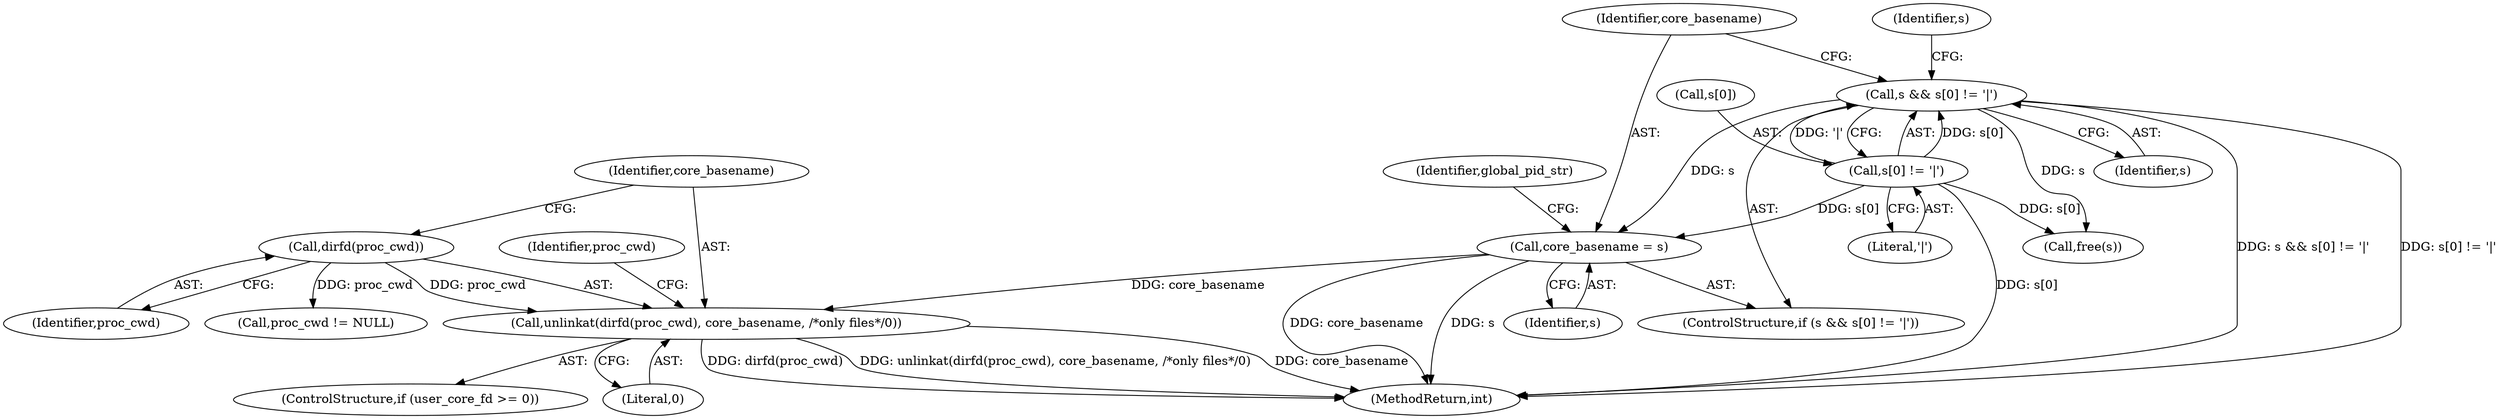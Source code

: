 digraph "0_abrt_3c1b60cfa62d39e5fff5a53a5bc53dae189e740e@API" {
"1001434" [label="(Call,unlinkat(dirfd(proc_cwd), core_basename, /*only files*/0))"];
"1001435" [label="(Call,dirfd(proc_cwd))"];
"1000422" [label="(Call,core_basename = s)"];
"1000415" [label="(Call,s && s[0] != '|')"];
"1000417" [label="(Call,s[0] != '|')"];
"1000426" [label="(Call,free(s))"];
"1001440" [label="(Call,proc_cwd != NULL)"];
"1000416" [label="(Identifier,s)"];
"1000418" [label="(Call,s[0])"];
"1000430" [label="(Identifier,global_pid_str)"];
"1000424" [label="(Identifier,s)"];
"1001447" [label="(MethodReturn,int)"];
"1000417" [label="(Call,s[0] != '|')"];
"1001435" [label="(Call,dirfd(proc_cwd))"];
"1000422" [label="(Call,core_basename = s)"];
"1001430" [label="(ControlStructure,if (user_core_fd >= 0))"];
"1000427" [label="(Identifier,s)"];
"1000423" [label="(Identifier,core_basename)"];
"1001437" [label="(Identifier,core_basename)"];
"1000421" [label="(Literal,'|')"];
"1000415" [label="(Call,s && s[0] != '|')"];
"1001434" [label="(Call,unlinkat(dirfd(proc_cwd), core_basename, /*only files*/0))"];
"1001438" [label="(Literal,0)"];
"1001441" [label="(Identifier,proc_cwd)"];
"1000414" [label="(ControlStructure,if (s && s[0] != '|'))"];
"1001436" [label="(Identifier,proc_cwd)"];
"1001434" -> "1001430"  [label="AST: "];
"1001434" -> "1001438"  [label="CFG: "];
"1001435" -> "1001434"  [label="AST: "];
"1001437" -> "1001434"  [label="AST: "];
"1001438" -> "1001434"  [label="AST: "];
"1001441" -> "1001434"  [label="CFG: "];
"1001434" -> "1001447"  [label="DDG: core_basename"];
"1001434" -> "1001447"  [label="DDG: dirfd(proc_cwd)"];
"1001434" -> "1001447"  [label="DDG: unlinkat(dirfd(proc_cwd), core_basename, /*only files*/0)"];
"1001435" -> "1001434"  [label="DDG: proc_cwd"];
"1000422" -> "1001434"  [label="DDG: core_basename"];
"1001435" -> "1001436"  [label="CFG: "];
"1001436" -> "1001435"  [label="AST: "];
"1001437" -> "1001435"  [label="CFG: "];
"1001435" -> "1001440"  [label="DDG: proc_cwd"];
"1000422" -> "1000414"  [label="AST: "];
"1000422" -> "1000424"  [label="CFG: "];
"1000423" -> "1000422"  [label="AST: "];
"1000424" -> "1000422"  [label="AST: "];
"1000430" -> "1000422"  [label="CFG: "];
"1000422" -> "1001447"  [label="DDG: core_basename"];
"1000422" -> "1001447"  [label="DDG: s"];
"1000415" -> "1000422"  [label="DDG: s"];
"1000417" -> "1000422"  [label="DDG: s[0]"];
"1000415" -> "1000414"  [label="AST: "];
"1000415" -> "1000416"  [label="CFG: "];
"1000415" -> "1000417"  [label="CFG: "];
"1000416" -> "1000415"  [label="AST: "];
"1000417" -> "1000415"  [label="AST: "];
"1000423" -> "1000415"  [label="CFG: "];
"1000427" -> "1000415"  [label="CFG: "];
"1000415" -> "1001447"  [label="DDG: s && s[0] != '|'"];
"1000415" -> "1001447"  [label="DDG: s[0] != '|'"];
"1000417" -> "1000415"  [label="DDG: s[0]"];
"1000417" -> "1000415"  [label="DDG: '|'"];
"1000415" -> "1000426"  [label="DDG: s"];
"1000417" -> "1000421"  [label="CFG: "];
"1000418" -> "1000417"  [label="AST: "];
"1000421" -> "1000417"  [label="AST: "];
"1000417" -> "1001447"  [label="DDG: s[0]"];
"1000417" -> "1000426"  [label="DDG: s[0]"];
}
